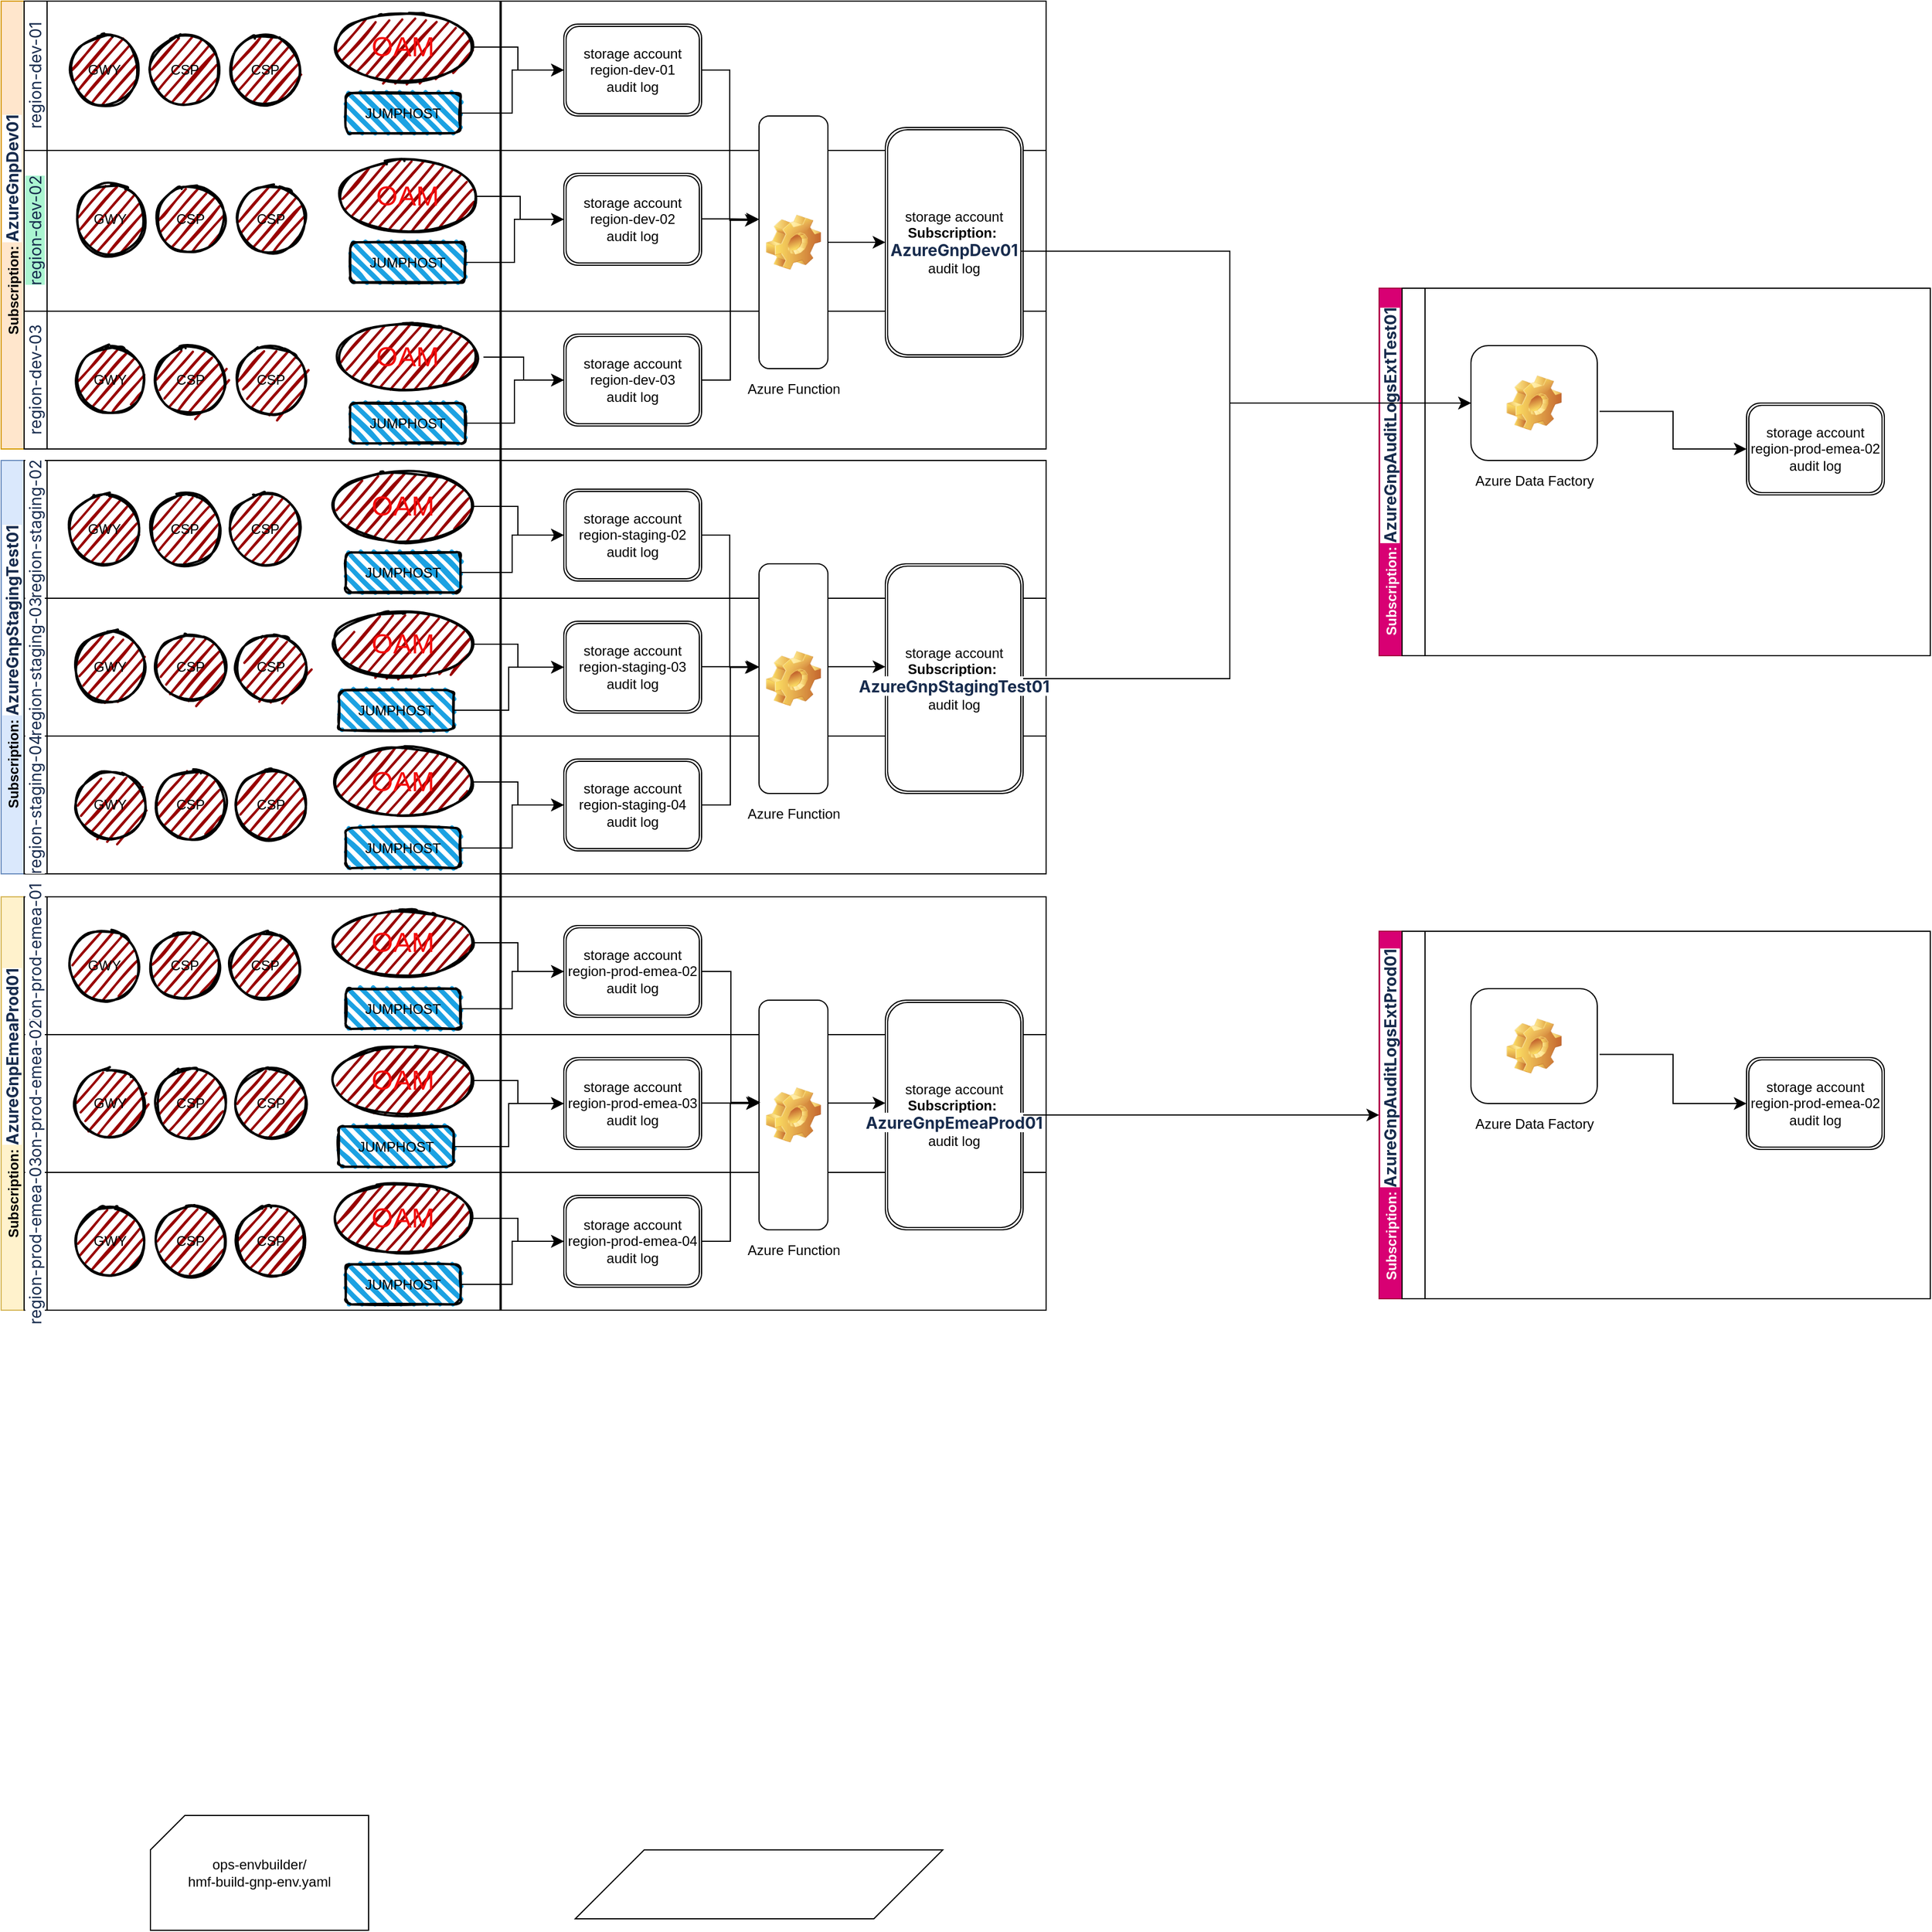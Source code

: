 <mxfile version="24.8.3">
  <diagram id="prtHgNgQTEPvFCAcTncT" name="Page-1">
    <mxGraphModel dx="1434" dy="705" grid="1" gridSize="10" guides="1" tooltips="1" connect="1" arrows="1" fold="1" page="1" pageScale="1" pageWidth="827" pageHeight="1169" math="0" shadow="0">
      <root>
        <mxCell id="0" />
        <mxCell id="1" parent="0" />
        <mxCell id="dNxyNK7c78bLwvsdeMH5-19" value="Subscription:&amp;nbsp;&lt;strong style=&quot;color: rgb(23, 43, 77); font-family: -apple-system, BlinkMacSystemFont, &amp;quot;Segoe UI&amp;quot;, Roboto, Oxygen, Ubuntu, &amp;quot;Fira Sans&amp;quot;, &amp;quot;Droid Sans&amp;quot;, &amp;quot;Helvetica Neue&amp;quot;, sans-serif; font-size: 14px; text-wrap-mode: wrap; background-color: rgb(255, 255, 255);&quot;&gt;AzureGnpDev01&lt;/strong&gt;" style="swimlane;html=1;childLayout=stackLayout;resizeParent=1;resizeParentMax=0;horizontal=0;startSize=20;horizontalStack=0;fillColor=#ffe6cc;strokeColor=#d79b00;" parent="1" vertex="1">
          <mxGeometry x="120" y="120" width="910" height="390" as="geometry" />
        </mxCell>
        <mxCell id="dNxyNK7c78bLwvsdeMH5-20" value="&lt;span style=&quot;color: rgb(23, 43, 77); font-family: -apple-system, BlinkMacSystemFont, &amp;quot;Segoe UI&amp;quot;, Roboto, Oxygen, Ubuntu, &amp;quot;Fira Sans&amp;quot;, &amp;quot;Droid Sans&amp;quot;, &amp;quot;Helvetica Neue&amp;quot;, sans-serif; font-size: 14px; font-weight: 400; text-align: left; text-wrap-mode: wrap; background-color: rgb(255, 255, 255);&quot;&gt;region-dev-01&lt;/span&gt;" style="swimlane;html=1;startSize=20;horizontal=0;" parent="dNxyNK7c78bLwvsdeMH5-19" vertex="1">
          <mxGeometry x="20" width="890" height="130" as="geometry" />
        </mxCell>
        <mxCell id="paLNZTY16HyD8g1cgg1j-2" value="GWY" style="ellipse;whiteSpace=wrap;html=1;strokeWidth=2;fillWeight=2;hachureGap=8;fillColor=#990000;fillStyle=dots;sketch=1;" parent="dNxyNK7c78bLwvsdeMH5-20" vertex="1">
          <mxGeometry x="40" y="30" width="60" height="60" as="geometry" />
        </mxCell>
        <mxCell id="paLNZTY16HyD8g1cgg1j-1" value="&lt;font color=&quot;#f40b0b&quot; style=&quot;font-size: 24px;&quot;&gt;OAM&lt;/font&gt;" style="ellipse;whiteSpace=wrap;html=1;strokeWidth=2;fillWeight=2;hachureGap=8;fillColor=#990000;fillStyle=dots;sketch=1;" parent="dNxyNK7c78bLwvsdeMH5-20" vertex="1">
          <mxGeometry x="270" y="10" width="120" height="60" as="geometry" />
        </mxCell>
        <mxCell id="paLNZTY16HyD8g1cgg1j-3" value="CSP" style="ellipse;whiteSpace=wrap;html=1;strokeWidth=2;fillWeight=2;hachureGap=8;fillColor=#990000;fillStyle=dots;sketch=1;" parent="dNxyNK7c78bLwvsdeMH5-20" vertex="1">
          <mxGeometry x="110" y="30" width="60" height="60" as="geometry" />
        </mxCell>
        <mxCell id="paLNZTY16HyD8g1cgg1j-4" value="CSP" style="ellipse;whiteSpace=wrap;html=1;strokeWidth=2;fillWeight=2;hachureGap=8;fillColor=#990000;fillStyle=dots;sketch=1;" parent="dNxyNK7c78bLwvsdeMH5-20" vertex="1">
          <mxGeometry x="180" y="30" width="60" height="60" as="geometry" />
        </mxCell>
        <mxCell id="paLNZTY16HyD8g1cgg1j-29" value="JUMPHOST" style="rounded=1;whiteSpace=wrap;html=1;strokeWidth=2;fillWeight=4;hachureGap=8;hachureAngle=45;fillColor=#1ba1e2;sketch=1;" parent="dNxyNK7c78bLwvsdeMH5-20" vertex="1">
          <mxGeometry x="280" y="80" width="100" height="35" as="geometry" />
        </mxCell>
        <mxCell id="paLNZTY16HyD8g1cgg1j-40" value="storage account&lt;div&gt;region-dev-01&lt;/div&gt;&lt;div&gt;audit log&lt;/div&gt;" style="shape=ext;double=1;rounded=1;whiteSpace=wrap;html=1;" parent="dNxyNK7c78bLwvsdeMH5-20" vertex="1">
          <mxGeometry x="470" y="20" width="120" height="80" as="geometry" />
        </mxCell>
        <mxCell id="paLNZTY16HyD8g1cgg1j-48" value="" style="edgeStyle=elbowEdgeStyle;elbow=horizontal;endArrow=classic;html=1;curved=0;rounded=0;endSize=8;startSize=8;entryX=0;entryY=0.5;entryDx=0;entryDy=0;exitX=1;exitY=0.5;exitDx=0;exitDy=0;" parent="dNxyNK7c78bLwvsdeMH5-20" source="paLNZTY16HyD8g1cgg1j-1" target="paLNZTY16HyD8g1cgg1j-40" edge="1">
          <mxGeometry width="50" height="50" relative="1" as="geometry">
            <mxPoint x="390" y="100" as="sourcePoint" />
            <mxPoint x="440" y="50" as="targetPoint" />
          </mxGeometry>
        </mxCell>
        <mxCell id="paLNZTY16HyD8g1cgg1j-49" value="" style="edgeStyle=elbowEdgeStyle;elbow=horizontal;endArrow=classic;html=1;curved=0;rounded=0;endSize=8;startSize=8;entryX=0;entryY=0.5;entryDx=0;entryDy=0;exitX=1;exitY=0.5;exitDx=0;exitDy=0;" parent="dNxyNK7c78bLwvsdeMH5-20" source="paLNZTY16HyD8g1cgg1j-29" target="paLNZTY16HyD8g1cgg1j-40" edge="1">
          <mxGeometry width="50" height="50" relative="1" as="geometry">
            <mxPoint x="400" y="50" as="sourcePoint" />
            <mxPoint x="480" y="70" as="targetPoint" />
          </mxGeometry>
        </mxCell>
        <mxCell id="dNxyNK7c78bLwvsdeMH5-21" value="&lt;span style=&quot;color: rgb(23, 43, 77); font-family: -apple-system, BlinkMacSystemFont, &amp;quot;Segoe UI&amp;quot;, Roboto, Oxygen, Ubuntu, &amp;quot;Fira Sans&amp;quot;, &amp;quot;Droid Sans&amp;quot;, &amp;quot;Helvetica Neue&amp;quot;, sans-serif; font-size: 14px; font-weight: 400; text-align: left; text-wrap-mode: wrap; background-color: rgb(171, 245, 209);&quot;&gt;region-dev-02&lt;/span&gt;" style="swimlane;html=1;startSize=20;horizontal=0;" parent="dNxyNK7c78bLwvsdeMH5-19" vertex="1">
          <mxGeometry x="20" y="130" width="890" height="140" as="geometry" />
        </mxCell>
        <mxCell id="paLNZTY16HyD8g1cgg1j-5" value="GWY" style="ellipse;whiteSpace=wrap;html=1;strokeWidth=2;fillWeight=2;hachureGap=8;fillColor=#990000;fillStyle=dots;sketch=1;" parent="dNxyNK7c78bLwvsdeMH5-21" vertex="1">
          <mxGeometry x="45" y="30" width="60" height="60" as="geometry" />
        </mxCell>
        <mxCell id="paLNZTY16HyD8g1cgg1j-6" value="&lt;font color=&quot;#f40b0b&quot; style=&quot;font-size: 24px;&quot;&gt;OAM&lt;/font&gt;" style="ellipse;whiteSpace=wrap;html=1;strokeWidth=2;fillWeight=2;hachureGap=8;fillColor=#990000;fillStyle=dots;sketch=1;" parent="dNxyNK7c78bLwvsdeMH5-21" vertex="1">
          <mxGeometry x="274" y="10" width="120" height="60" as="geometry" />
        </mxCell>
        <mxCell id="paLNZTY16HyD8g1cgg1j-7" value="CSP" style="ellipse;whiteSpace=wrap;html=1;strokeWidth=2;fillWeight=2;hachureGap=8;fillColor=#990000;fillStyle=dots;sketch=1;" parent="dNxyNK7c78bLwvsdeMH5-21" vertex="1">
          <mxGeometry x="115" y="30" width="60" height="60" as="geometry" />
        </mxCell>
        <mxCell id="paLNZTY16HyD8g1cgg1j-8" value="CSP" style="ellipse;whiteSpace=wrap;html=1;strokeWidth=2;fillWeight=2;hachureGap=8;fillColor=#990000;fillStyle=dots;sketch=1;" parent="dNxyNK7c78bLwvsdeMH5-21" vertex="1">
          <mxGeometry x="185" y="30" width="60" height="60" as="geometry" />
        </mxCell>
        <mxCell id="paLNZTY16HyD8g1cgg1j-30" value="JUMPHOST" style="rounded=1;whiteSpace=wrap;html=1;strokeWidth=2;fillWeight=4;hachureGap=8;hachureAngle=45;fillColor=#1ba1e2;sketch=1;" parent="dNxyNK7c78bLwvsdeMH5-21" vertex="1">
          <mxGeometry x="284" y="80" width="100" height="35" as="geometry" />
        </mxCell>
        <mxCell id="paLNZTY16HyD8g1cgg1j-41" value="storage account&lt;div&gt;region-dev-02&lt;/div&gt;&lt;div&gt;audit log&lt;/div&gt;" style="shape=ext;double=1;rounded=1;whiteSpace=wrap;html=1;" parent="dNxyNK7c78bLwvsdeMH5-21" vertex="1">
          <mxGeometry x="470" y="20" width="120" height="80" as="geometry" />
        </mxCell>
        <mxCell id="paLNZTY16HyD8g1cgg1j-50" value="" style="edgeStyle=elbowEdgeStyle;elbow=horizontal;endArrow=classic;html=1;curved=0;rounded=0;endSize=8;startSize=8;" parent="dNxyNK7c78bLwvsdeMH5-21" source="paLNZTY16HyD8g1cgg1j-6" target="paLNZTY16HyD8g1cgg1j-41" edge="1">
          <mxGeometry width="50" height="50" relative="1" as="geometry">
            <mxPoint x="410" y="-70" as="sourcePoint" />
            <mxPoint x="490" y="-50" as="targetPoint" />
          </mxGeometry>
        </mxCell>
        <mxCell id="paLNZTY16HyD8g1cgg1j-51" value="" style="edgeStyle=elbowEdgeStyle;elbow=horizontal;endArrow=classic;html=1;curved=0;rounded=0;endSize=8;startSize=8;entryX=0;entryY=0.5;entryDx=0;entryDy=0;exitX=1;exitY=0.5;exitDx=0;exitDy=0;" parent="dNxyNK7c78bLwvsdeMH5-21" source="paLNZTY16HyD8g1cgg1j-30" target="paLNZTY16HyD8g1cgg1j-41" edge="1">
          <mxGeometry width="50" height="50" relative="1" as="geometry">
            <mxPoint x="420" y="-60" as="sourcePoint" />
            <mxPoint x="500" y="-40" as="targetPoint" />
          </mxGeometry>
        </mxCell>
        <mxCell id="paLNZTY16HyD8g1cgg1j-72" value="" style="edgeStyle=elbowEdgeStyle;elbow=horizontal;endArrow=classic;html=1;curved=0;rounded=0;endSize=8;startSize=8;exitX=1;exitY=0.5;exitDx=0;exitDy=0;entryX=0;entryY=0.5;entryDx=0;entryDy=0;" parent="dNxyNK7c78bLwvsdeMH5-21" edge="1">
          <mxGeometry width="50" height="50" relative="1" as="geometry">
            <mxPoint x="590" y="59.66" as="sourcePoint" />
            <mxPoint x="640" y="60" as="targetPoint" />
          </mxGeometry>
        </mxCell>
        <mxCell id="dNxyNK7c78bLwvsdeMH5-22" value="&lt;span style=&quot;color: rgb(23, 43, 77); font-family: -apple-system, BlinkMacSystemFont, &amp;quot;Segoe UI&amp;quot;, Roboto, Oxygen, Ubuntu, &amp;quot;Fira Sans&amp;quot;, &amp;quot;Droid Sans&amp;quot;, &amp;quot;Helvetica Neue&amp;quot;, sans-serif; font-size: 14px; font-weight: 400; text-align: left; text-wrap-mode: wrap; background-color: rgb(255, 255, 255);&quot;&gt;region-dev-03&lt;/span&gt;" style="swimlane;html=1;startSize=20;horizontal=0;" parent="dNxyNK7c78bLwvsdeMH5-19" vertex="1">
          <mxGeometry x="20" y="270" width="890" height="120" as="geometry" />
        </mxCell>
        <mxCell id="paLNZTY16HyD8g1cgg1j-9" value="GWY" style="ellipse;whiteSpace=wrap;html=1;strokeWidth=2;fillWeight=2;hachureGap=8;fillColor=#990000;fillStyle=dots;sketch=1;" parent="dNxyNK7c78bLwvsdeMH5-22" vertex="1">
          <mxGeometry x="45" y="30" width="60" height="60" as="geometry" />
        </mxCell>
        <mxCell id="paLNZTY16HyD8g1cgg1j-10" value="&lt;font color=&quot;#f40b0b&quot; style=&quot;font-size: 24px;&quot;&gt;OAM&lt;/font&gt;" style="ellipse;whiteSpace=wrap;html=1;strokeWidth=2;fillWeight=2;hachureGap=8;fillColor=#990000;fillStyle=dots;sketch=1;" parent="dNxyNK7c78bLwvsdeMH5-22" vertex="1">
          <mxGeometry x="274" y="10" width="120" height="60" as="geometry" />
        </mxCell>
        <mxCell id="paLNZTY16HyD8g1cgg1j-11" value="CSP" style="ellipse;whiteSpace=wrap;html=1;strokeWidth=2;fillWeight=2;hachureGap=8;fillColor=#990000;fillStyle=dots;sketch=1;" parent="dNxyNK7c78bLwvsdeMH5-22" vertex="1">
          <mxGeometry x="115" y="30" width="60" height="60" as="geometry" />
        </mxCell>
        <mxCell id="paLNZTY16HyD8g1cgg1j-12" value="CSP" style="ellipse;whiteSpace=wrap;html=1;strokeWidth=2;fillWeight=2;hachureGap=8;fillColor=#990000;fillStyle=dots;sketch=1;" parent="dNxyNK7c78bLwvsdeMH5-22" vertex="1">
          <mxGeometry x="185" y="30" width="60" height="60" as="geometry" />
        </mxCell>
        <mxCell id="paLNZTY16HyD8g1cgg1j-31" value="JUMPHOST" style="rounded=1;whiteSpace=wrap;html=1;strokeWidth=2;fillWeight=4;hachureGap=8;hachureAngle=45;fillColor=#1ba1e2;sketch=1;" parent="dNxyNK7c78bLwvsdeMH5-22" vertex="1">
          <mxGeometry x="284" y="80" width="100" height="35" as="geometry" />
        </mxCell>
        <mxCell id="paLNZTY16HyD8g1cgg1j-42" value="storage account&lt;div&gt;region-dev-03&lt;/div&gt;&lt;div&gt;audit log&lt;/div&gt;" style="shape=ext;double=1;rounded=1;whiteSpace=wrap;html=1;" parent="dNxyNK7c78bLwvsdeMH5-22" vertex="1">
          <mxGeometry x="470" y="20" width="120" height="80" as="geometry" />
        </mxCell>
        <mxCell id="paLNZTY16HyD8g1cgg1j-53" value="" style="edgeStyle=elbowEdgeStyle;elbow=horizontal;endArrow=classic;html=1;curved=0;rounded=0;endSize=8;startSize=8;exitX=1;exitY=0.5;exitDx=0;exitDy=0;entryX=0;entryY=0.5;entryDx=0;entryDy=0;" parent="dNxyNK7c78bLwvsdeMH5-22" source="paLNZTY16HyD8g1cgg1j-31" target="paLNZTY16HyD8g1cgg1j-42" edge="1">
          <mxGeometry width="50" height="50" relative="1" as="geometry">
            <mxPoint x="410" y="50" as="sourcePoint" />
            <mxPoint x="480" y="70" as="targetPoint" />
          </mxGeometry>
        </mxCell>
        <mxCell id="paLNZTY16HyD8g1cgg1j-69" value="storage account&lt;div&gt;&lt;span style=&quot;font-weight: 700; text-wrap-mode: nowrap;&quot;&gt;Subscription:&amp;nbsp;&lt;br&gt;&lt;/span&gt;&lt;strong style=&quot;color: rgb(23, 43, 77); font-family: -apple-system, BlinkMacSystemFont, &amp;quot;Segoe UI&amp;quot;, Roboto, Oxygen, Ubuntu, &amp;quot;Fira Sans&amp;quot;, &amp;quot;Droid Sans&amp;quot;, &amp;quot;Helvetica Neue&amp;quot;, sans-serif; font-size: 14px; background-color: rgb(255, 255, 255);&quot;&gt;AzureGnpDev01&lt;/strong&gt;&lt;/div&gt;&lt;div&gt;audit log&lt;/div&gt;" style="shape=ext;double=1;rounded=1;whiteSpace=wrap;html=1;" parent="dNxyNK7c78bLwvsdeMH5-22" vertex="1">
          <mxGeometry x="750" y="-160" width="120" height="200" as="geometry" />
        </mxCell>
        <mxCell id="paLNZTY16HyD8g1cgg1j-77" value="Azure Function" style="icon;html=1;image=img/clipart/Gear_128x128.png" parent="dNxyNK7c78bLwvsdeMH5-22" vertex="1">
          <mxGeometry x="640" y="-170" width="60" height="220" as="geometry" />
        </mxCell>
        <mxCell id="paLNZTY16HyD8g1cgg1j-78" value="" style="edgeStyle=elbowEdgeStyle;elbow=horizontal;endArrow=classic;html=1;curved=0;rounded=0;endSize=8;startSize=8;exitX=1;exitY=0.5;exitDx=0;exitDy=0;entryX=0;entryY=0.5;entryDx=0;entryDy=0;" parent="dNxyNK7c78bLwvsdeMH5-22" source="paLNZTY16HyD8g1cgg1j-77" target="paLNZTY16HyD8g1cgg1j-69" edge="1">
          <mxGeometry width="50" height="50" relative="1" as="geometry">
            <mxPoint x="600" y="-70.34" as="sourcePoint" />
            <mxPoint x="650" y="-70" as="targetPoint" />
          </mxGeometry>
        </mxCell>
        <mxCell id="paLNZTY16HyD8g1cgg1j-113" value="" style="edgeStyle=elbowEdgeStyle;elbow=horizontal;endArrow=classic;html=1;curved=0;rounded=0;endSize=8;startSize=8;exitX=1;exitY=0.5;exitDx=0;exitDy=0;entryX=-0.02;entryY=0.413;entryDx=0;entryDy=0;entryPerimeter=0;" parent="dNxyNK7c78bLwvsdeMH5-19" source="paLNZTY16HyD8g1cgg1j-40" target="paLNZTY16HyD8g1cgg1j-77" edge="1">
          <mxGeometry width="50" height="50" relative="1" as="geometry">
            <mxPoint x="620" y="199.66" as="sourcePoint" />
            <mxPoint x="670" y="200" as="targetPoint" />
          </mxGeometry>
        </mxCell>
        <mxCell id="paLNZTY16HyD8g1cgg1j-13" value="Subscription:&amp;nbsp;&lt;strong style=&quot;color: rgb(23, 43, 77); font-family: -apple-system, BlinkMacSystemFont, &amp;quot;Segoe UI&amp;quot;, Roboto, Oxygen, Ubuntu, &amp;quot;Fira Sans&amp;quot;, &amp;quot;Droid Sans&amp;quot;, &amp;quot;Helvetica Neue&amp;quot;, sans-serif; font-size: 14px; text-wrap-mode: wrap; background-color: rgb(255, 255, 255);&quot;&gt;AzureGnpStagingTest01&lt;/strong&gt;" style="swimlane;html=1;childLayout=stackLayout;resizeParent=1;resizeParentMax=0;horizontal=0;startSize=20;horizontalStack=0;fillColor=#dae8fc;strokeColor=#6c8ebf;" parent="1" vertex="1">
          <mxGeometry x="120" y="520" width="910" height="360" as="geometry" />
        </mxCell>
        <mxCell id="paLNZTY16HyD8g1cgg1j-14" value="&lt;span style=&quot;color: rgb(23, 43, 77); font-family: -apple-system, BlinkMacSystemFont, &amp;quot;Segoe UI&amp;quot;, Roboto, Oxygen, Ubuntu, &amp;quot;Fira Sans&amp;quot;, &amp;quot;Droid Sans&amp;quot;, &amp;quot;Helvetica Neue&amp;quot;, sans-serif; font-size: 14px; font-weight: 400; text-align: left; text-wrap-mode: wrap; background-color: rgb(255, 255, 255);&quot;&gt;region-staging-02&lt;/span&gt;" style="swimlane;html=1;startSize=20;horizontal=0;" parent="paLNZTY16HyD8g1cgg1j-13" vertex="1">
          <mxGeometry x="20" width="890" height="120" as="geometry" />
        </mxCell>
        <mxCell id="paLNZTY16HyD8g1cgg1j-15" value="GWY" style="ellipse;whiteSpace=wrap;html=1;strokeWidth=2;fillWeight=2;hachureGap=8;fillColor=#990000;fillStyle=dots;sketch=1;" parent="paLNZTY16HyD8g1cgg1j-14" vertex="1">
          <mxGeometry x="40" y="30" width="60" height="60" as="geometry" />
        </mxCell>
        <mxCell id="paLNZTY16HyD8g1cgg1j-16" value="&lt;font color=&quot;#f40b0b&quot; style=&quot;font-size: 24px;&quot;&gt;OAM&lt;/font&gt;" style="ellipse;whiteSpace=wrap;html=1;strokeWidth=2;fillWeight=2;hachureGap=8;fillColor=#990000;fillStyle=dots;sketch=1;" parent="paLNZTY16HyD8g1cgg1j-14" vertex="1">
          <mxGeometry x="270" y="10" width="120" height="60" as="geometry" />
        </mxCell>
        <mxCell id="paLNZTY16HyD8g1cgg1j-17" value="CSP" style="ellipse;whiteSpace=wrap;html=1;strokeWidth=2;fillWeight=2;hachureGap=8;fillColor=#990000;fillStyle=dots;sketch=1;" parent="paLNZTY16HyD8g1cgg1j-14" vertex="1">
          <mxGeometry x="110" y="30" width="60" height="60" as="geometry" />
        </mxCell>
        <mxCell id="paLNZTY16HyD8g1cgg1j-18" value="CSP" style="ellipse;whiteSpace=wrap;html=1;strokeWidth=2;fillWeight=2;hachureGap=8;fillColor=#990000;fillStyle=dots;sketch=1;" parent="paLNZTY16HyD8g1cgg1j-14" vertex="1">
          <mxGeometry x="180" y="30" width="60" height="60" as="geometry" />
        </mxCell>
        <mxCell id="paLNZTY16HyD8g1cgg1j-32" value="JUMPHOST" style="rounded=1;whiteSpace=wrap;html=1;strokeWidth=2;fillWeight=4;hachureGap=8;hachureAngle=45;fillColor=#1ba1e2;sketch=1;" parent="paLNZTY16HyD8g1cgg1j-14" vertex="1">
          <mxGeometry x="280" y="80" width="100" height="35" as="geometry" />
        </mxCell>
        <mxCell id="paLNZTY16HyD8g1cgg1j-43" value="storage account&lt;div&gt;region-staging-02&lt;/div&gt;&lt;div&gt;audit log&lt;/div&gt;" style="shape=ext;double=1;rounded=1;whiteSpace=wrap;html=1;" parent="paLNZTY16HyD8g1cgg1j-14" vertex="1">
          <mxGeometry x="470" y="25" width="120" height="80" as="geometry" />
        </mxCell>
        <mxCell id="paLNZTY16HyD8g1cgg1j-54" value="" style="edgeStyle=elbowEdgeStyle;elbow=horizontal;endArrow=classic;html=1;curved=0;rounded=0;endSize=8;startSize=8;exitX=1;exitY=0.5;exitDx=0;exitDy=0;entryX=0;entryY=0.5;entryDx=0;entryDy=0;" parent="paLNZTY16HyD8g1cgg1j-14" source="paLNZTY16HyD8g1cgg1j-16" target="paLNZTY16HyD8g1cgg1j-43" edge="1">
          <mxGeometry width="50" height="50" relative="1" as="geometry">
            <mxPoint x="394" y="-42" as="sourcePoint" />
            <mxPoint x="480" y="-80" as="targetPoint" />
          </mxGeometry>
        </mxCell>
        <mxCell id="paLNZTY16HyD8g1cgg1j-55" value="" style="edgeStyle=elbowEdgeStyle;elbow=horizontal;endArrow=classic;html=1;curved=0;rounded=0;endSize=8;startSize=8;exitX=1;exitY=0.5;exitDx=0;exitDy=0;entryX=0;entryY=0.5;entryDx=0;entryDy=0;" parent="paLNZTY16HyD8g1cgg1j-14" source="paLNZTY16HyD8g1cgg1j-32" target="paLNZTY16HyD8g1cgg1j-43" edge="1">
          <mxGeometry width="50" height="50" relative="1" as="geometry">
            <mxPoint x="400" y="50" as="sourcePoint" />
            <mxPoint x="480" y="75" as="targetPoint" />
          </mxGeometry>
        </mxCell>
        <mxCell id="paLNZTY16HyD8g1cgg1j-19" value="&lt;span style=&quot;color: rgb(23, 43, 77); font-family: -apple-system, BlinkMacSystemFont, &amp;quot;Segoe UI&amp;quot;, Roboto, Oxygen, Ubuntu, &amp;quot;Fira Sans&amp;quot;, &amp;quot;Droid Sans&amp;quot;, &amp;quot;Helvetica Neue&amp;quot;, sans-serif; font-size: 14px; font-weight: 400; text-align: left; text-wrap-mode: wrap; background-color: rgb(255, 255, 255);&quot;&gt;region-staging-03&lt;/span&gt;" style="swimlane;html=1;startSize=20;horizontal=0;" parent="paLNZTY16HyD8g1cgg1j-13" vertex="1">
          <mxGeometry x="20" y="120" width="890" height="120" as="geometry" />
        </mxCell>
        <mxCell id="paLNZTY16HyD8g1cgg1j-20" value="GWY" style="ellipse;whiteSpace=wrap;html=1;strokeWidth=2;fillWeight=2;hachureGap=8;fillColor=#990000;fillStyle=dots;sketch=1;" parent="paLNZTY16HyD8g1cgg1j-19" vertex="1">
          <mxGeometry x="45" y="30" width="60" height="60" as="geometry" />
        </mxCell>
        <mxCell id="paLNZTY16HyD8g1cgg1j-21" value="&lt;font color=&quot;#f40b0b&quot; style=&quot;font-size: 24px;&quot;&gt;OAM&lt;/font&gt;" style="ellipse;whiteSpace=wrap;html=1;strokeWidth=2;fillWeight=2;hachureGap=8;fillColor=#990000;fillStyle=dots;sketch=1;" parent="paLNZTY16HyD8g1cgg1j-19" vertex="1">
          <mxGeometry x="270" y="10" width="120" height="60" as="geometry" />
        </mxCell>
        <mxCell id="paLNZTY16HyD8g1cgg1j-22" value="CSP" style="ellipse;whiteSpace=wrap;html=1;strokeWidth=2;fillWeight=2;hachureGap=8;fillColor=#990000;fillStyle=dots;sketch=1;" parent="paLNZTY16HyD8g1cgg1j-19" vertex="1">
          <mxGeometry x="115" y="30" width="60" height="60" as="geometry" />
        </mxCell>
        <mxCell id="paLNZTY16HyD8g1cgg1j-23" value="CSP" style="ellipse;whiteSpace=wrap;html=1;strokeWidth=2;fillWeight=2;hachureGap=8;fillColor=#990000;fillStyle=dots;sketch=1;" parent="paLNZTY16HyD8g1cgg1j-19" vertex="1">
          <mxGeometry x="185" y="30" width="60" height="60" as="geometry" />
        </mxCell>
        <mxCell id="paLNZTY16HyD8g1cgg1j-33" value="JUMPHOST" style="rounded=1;whiteSpace=wrap;html=1;strokeWidth=2;fillWeight=4;hachureGap=8;hachureAngle=45;fillColor=#1ba1e2;sketch=1;" parent="paLNZTY16HyD8g1cgg1j-19" vertex="1">
          <mxGeometry x="274" y="80" width="100" height="35" as="geometry" />
        </mxCell>
        <mxCell id="paLNZTY16HyD8g1cgg1j-44" value="storage account&lt;div&gt;region-staging-03&lt;/div&gt;&lt;div&gt;audit log&lt;/div&gt;" style="shape=ext;double=1;rounded=1;whiteSpace=wrap;html=1;" parent="paLNZTY16HyD8g1cgg1j-19" vertex="1">
          <mxGeometry x="470" y="20" width="120" height="80" as="geometry" />
        </mxCell>
        <mxCell id="paLNZTY16HyD8g1cgg1j-56" value="" style="edgeStyle=elbowEdgeStyle;elbow=horizontal;endArrow=classic;html=1;curved=0;rounded=0;endSize=8;startSize=8;exitX=1;exitY=0.5;exitDx=0;exitDy=0;" parent="paLNZTY16HyD8g1cgg1j-19" source="paLNZTY16HyD8g1cgg1j-21" target="paLNZTY16HyD8g1cgg1j-44" edge="1">
          <mxGeometry width="50" height="50" relative="1" as="geometry">
            <mxPoint x="410" y="-60" as="sourcePoint" />
            <mxPoint x="490" y="-35" as="targetPoint" />
          </mxGeometry>
        </mxCell>
        <mxCell id="paLNZTY16HyD8g1cgg1j-57" value="" style="edgeStyle=elbowEdgeStyle;elbow=horizontal;endArrow=classic;html=1;curved=0;rounded=0;endSize=8;startSize=8;exitX=1;exitY=0.5;exitDx=0;exitDy=0;entryX=0;entryY=0.5;entryDx=0;entryDy=0;" parent="paLNZTY16HyD8g1cgg1j-19" source="paLNZTY16HyD8g1cgg1j-33" target="paLNZTY16HyD8g1cgg1j-44" edge="1">
          <mxGeometry width="50" height="50" relative="1" as="geometry">
            <mxPoint x="400" y="50" as="sourcePoint" />
            <mxPoint x="480" y="70" as="targetPoint" />
          </mxGeometry>
        </mxCell>
        <mxCell id="paLNZTY16HyD8g1cgg1j-75" value="" style="edgeStyle=elbowEdgeStyle;elbow=horizontal;endArrow=classic;html=1;curved=0;rounded=0;endSize=8;startSize=8;exitX=1;exitY=0.5;exitDx=0;exitDy=0;" parent="paLNZTY16HyD8g1cgg1j-19" edge="1">
          <mxGeometry width="50" height="50" relative="1" as="geometry">
            <mxPoint x="590" y="59.66" as="sourcePoint" />
            <mxPoint x="640" y="59.66" as="targetPoint" />
          </mxGeometry>
        </mxCell>
        <mxCell id="paLNZTY16HyD8g1cgg1j-79" value="" style="edgeStyle=elbowEdgeStyle;elbow=horizontal;endArrow=classic;html=1;curved=0;rounded=0;endSize=8;startSize=8;exitX=1;exitY=0.5;exitDx=0;exitDy=0;entryX=0;entryY=0.5;entryDx=0;entryDy=0;" parent="paLNZTY16HyD8g1cgg1j-19" edge="1">
          <mxGeometry width="50" height="50" relative="1" as="geometry">
            <mxPoint x="700" y="59.66" as="sourcePoint" />
            <mxPoint x="750" y="59.66" as="targetPoint" />
          </mxGeometry>
        </mxCell>
        <mxCell id="paLNZTY16HyD8g1cgg1j-24" value="&lt;span style=&quot;color: rgb(23, 43, 77); font-family: -apple-system, BlinkMacSystemFont, &amp;quot;Segoe UI&amp;quot;, Roboto, Oxygen, Ubuntu, &amp;quot;Fira Sans&amp;quot;, &amp;quot;Droid Sans&amp;quot;, &amp;quot;Helvetica Neue&amp;quot;, sans-serif; font-size: 14px; font-weight: 400; text-align: left; text-wrap-mode: wrap; background-color: rgb(255, 255, 255);&quot;&gt;region-staging-04&lt;/span&gt;" style="swimlane;html=1;startSize=20;horizontal=0;" parent="paLNZTY16HyD8g1cgg1j-13" vertex="1">
          <mxGeometry x="20" y="240" width="890" height="120" as="geometry" />
        </mxCell>
        <mxCell id="paLNZTY16HyD8g1cgg1j-25" value="GWY" style="ellipse;whiteSpace=wrap;html=1;strokeWidth=2;fillWeight=2;hachureGap=8;fillColor=#990000;fillStyle=dots;sketch=1;" parent="paLNZTY16HyD8g1cgg1j-24" vertex="1">
          <mxGeometry x="45" y="30" width="60" height="60" as="geometry" />
        </mxCell>
        <mxCell id="paLNZTY16HyD8g1cgg1j-26" value="&lt;font color=&quot;#f40b0b&quot; style=&quot;font-size: 24px;&quot;&gt;OAM&lt;/font&gt;" style="ellipse;whiteSpace=wrap;html=1;strokeWidth=2;fillWeight=2;hachureGap=8;fillColor=#990000;fillStyle=dots;sketch=1;" parent="paLNZTY16HyD8g1cgg1j-24" vertex="1">
          <mxGeometry x="270" y="10" width="120" height="60" as="geometry" />
        </mxCell>
        <mxCell id="paLNZTY16HyD8g1cgg1j-27" value="CSP" style="ellipse;whiteSpace=wrap;html=1;strokeWidth=2;fillWeight=2;hachureGap=8;fillColor=#990000;fillStyle=dots;sketch=1;" parent="paLNZTY16HyD8g1cgg1j-24" vertex="1">
          <mxGeometry x="115" y="30" width="60" height="60" as="geometry" />
        </mxCell>
        <mxCell id="paLNZTY16HyD8g1cgg1j-28" value="CSP" style="ellipse;whiteSpace=wrap;html=1;strokeWidth=2;fillWeight=2;hachureGap=8;fillColor=#990000;fillStyle=dots;sketch=1;" parent="paLNZTY16HyD8g1cgg1j-24" vertex="1">
          <mxGeometry x="185" y="30" width="60" height="60" as="geometry" />
        </mxCell>
        <mxCell id="paLNZTY16HyD8g1cgg1j-34" value="JUMPHOST" style="rounded=1;whiteSpace=wrap;html=1;strokeWidth=2;fillWeight=4;hachureGap=8;hachureAngle=45;fillColor=#1ba1e2;sketch=1;" parent="paLNZTY16HyD8g1cgg1j-24" vertex="1">
          <mxGeometry x="280" y="80" width="100" height="35" as="geometry" />
        </mxCell>
        <mxCell id="paLNZTY16HyD8g1cgg1j-37" value="" style="line;strokeWidth=2;direction=south;html=1;" parent="paLNZTY16HyD8g1cgg1j-24" vertex="1">
          <mxGeometry x="410" y="-640" width="10" height="760" as="geometry" />
        </mxCell>
        <mxCell id="paLNZTY16HyD8g1cgg1j-45" value="storage account&lt;div&gt;region-staging-04&lt;/div&gt;&lt;div&gt;audit log&lt;/div&gt;" style="shape=ext;double=1;rounded=1;whiteSpace=wrap;html=1;" parent="paLNZTY16HyD8g1cgg1j-24" vertex="1">
          <mxGeometry x="470" y="20" width="120" height="80" as="geometry" />
        </mxCell>
        <mxCell id="paLNZTY16HyD8g1cgg1j-58" value="" style="edgeStyle=elbowEdgeStyle;elbow=horizontal;endArrow=classic;html=1;curved=0;rounded=0;endSize=8;startSize=8;exitX=1;exitY=0.5;exitDx=0;exitDy=0;entryX=0;entryY=0.5;entryDx=0;entryDy=0;" parent="paLNZTY16HyD8g1cgg1j-24" source="paLNZTY16HyD8g1cgg1j-26" target="paLNZTY16HyD8g1cgg1j-45" edge="1">
          <mxGeometry width="50" height="50" relative="1" as="geometry">
            <mxPoint x="410" y="-60" as="sourcePoint" />
            <mxPoint x="490" y="-40" as="targetPoint" />
          </mxGeometry>
        </mxCell>
        <mxCell id="paLNZTY16HyD8g1cgg1j-59" value="" style="edgeStyle=elbowEdgeStyle;elbow=horizontal;endArrow=classic;html=1;curved=0;rounded=0;endSize=8;startSize=8;exitX=1;exitY=0.5;exitDx=0;exitDy=0;entryX=0;entryY=0.5;entryDx=0;entryDy=0;" parent="paLNZTY16HyD8g1cgg1j-24" source="paLNZTY16HyD8g1cgg1j-34" target="paLNZTY16HyD8g1cgg1j-45" edge="1">
          <mxGeometry width="50" height="50" relative="1" as="geometry">
            <mxPoint x="400" y="50" as="sourcePoint" />
            <mxPoint x="480" y="70" as="targetPoint" />
          </mxGeometry>
        </mxCell>
        <mxCell id="paLNZTY16HyD8g1cgg1j-70" value="storage account&lt;div&gt;&lt;span style=&quot;font-weight: 700; text-wrap-mode: nowrap;&quot;&gt;Subscription:&amp;nbsp;&lt;br&gt;&lt;/span&gt;&lt;strong style=&quot;color: rgb(23, 43, 77); font-family: -apple-system, BlinkMacSystemFont, &amp;quot;Segoe UI&amp;quot;, Roboto, Oxygen, Ubuntu, &amp;quot;Fira Sans&amp;quot;, &amp;quot;Droid Sans&amp;quot;, &amp;quot;Helvetica Neue&amp;quot;, sans-serif; font-size: 14px; background-color: rgb(255, 255, 255);&quot;&gt;AzureGnpStagingTest01&lt;/strong&gt;&lt;/div&gt;&lt;div&gt;audit log&lt;/div&gt;" style="shape=ext;double=1;rounded=1;whiteSpace=wrap;html=1;" parent="paLNZTY16HyD8g1cgg1j-24" vertex="1">
          <mxGeometry x="750" y="-150" width="120" height="200" as="geometry" />
        </mxCell>
        <mxCell id="paLNZTY16HyD8g1cgg1j-67" value="Azure Function" style="icon;html=1;image=img/clipart/Gear_128x128.png" parent="paLNZTY16HyD8g1cgg1j-24" vertex="1">
          <mxGeometry x="640" y="-150" width="60" height="200" as="geometry" />
        </mxCell>
        <mxCell id="paLNZTY16HyD8g1cgg1j-115" value="" style="edgeStyle=elbowEdgeStyle;elbow=horizontal;endArrow=classic;html=1;curved=0;rounded=0;endSize=8;startSize=8;exitX=1;exitY=0.5;exitDx=0;exitDy=0;entryX=-0.02;entryY=0.451;entryDx=0;entryDy=0;entryPerimeter=0;" parent="paLNZTY16HyD8g1cgg1j-13" source="paLNZTY16HyD8g1cgg1j-43" target="paLNZTY16HyD8g1cgg1j-67" edge="1">
          <mxGeometry width="50" height="50" relative="1" as="geometry">
            <mxPoint x="620" y="189.66" as="sourcePoint" />
            <mxPoint x="670" y="189.66" as="targetPoint" />
          </mxGeometry>
        </mxCell>
        <mxCell id="paLNZTY16HyD8g1cgg1j-52" value="" style="edgeStyle=elbowEdgeStyle;elbow=horizontal;endArrow=classic;html=1;curved=0;rounded=0;endSize=8;startSize=8;" parent="1" target="paLNZTY16HyD8g1cgg1j-42" edge="1">
          <mxGeometry width="50" height="50" relative="1" as="geometry">
            <mxPoint x="540" y="430" as="sourcePoint" />
            <mxPoint x="650" y="220" as="targetPoint" />
          </mxGeometry>
        </mxCell>
        <mxCell id="paLNZTY16HyD8g1cgg1j-80" value="Subscription:&amp;nbsp;&lt;strong style=&quot;color: rgb(23, 43, 77); font-family: -apple-system, BlinkMacSystemFont, &amp;quot;Segoe UI&amp;quot;, Roboto, Oxygen, Ubuntu, &amp;quot;Fira Sans&amp;quot;, &amp;quot;Droid Sans&amp;quot;, &amp;quot;Helvetica Neue&amp;quot;, sans-serif; font-size: 14px; text-wrap-mode: wrap; background-color: rgb(255, 255, 255);&quot;&gt;&lt;span class=&quot;ui-provider bkn bko bkp bkq bkr bks bkt bku bkv bkw bkx bky bkz bla blb blc bld ble blf blg blh bli blj blk bll blm bln blo blp blq blr bls blt blu blv&quot;&gt;AzureGnpEmeaProd01&lt;/span&gt;&lt;/strong&gt;" style="swimlane;html=1;childLayout=stackLayout;resizeParent=1;resizeParentMax=0;horizontal=0;startSize=20;horizontalStack=0;fillColor=#fff2cc;strokeColor=#d6b656;" parent="1" vertex="1">
          <mxGeometry x="120" y="900" width="910" height="360" as="geometry" />
        </mxCell>
        <mxCell id="paLNZTY16HyD8g1cgg1j-81" value="&lt;span style=&quot;color: rgb(23, 43, 77); font-family: -apple-system, BlinkMacSystemFont, &amp;quot;Segoe UI&amp;quot;, Roboto, Oxygen, Ubuntu, &amp;quot;Fira Sans&amp;quot;, &amp;quot;Droid Sans&amp;quot;, &amp;quot;Helvetica Neue&amp;quot;, sans-serif; font-size: 14px; font-weight: 400; text-align: left; text-wrap-mode: wrap; background-color: rgb(255, 255, 255);&quot;&gt;region-prod-emea-01&lt;/span&gt;" style="swimlane;html=1;startSize=20;horizontal=0;" parent="paLNZTY16HyD8g1cgg1j-80" vertex="1">
          <mxGeometry x="20" width="890" height="120" as="geometry" />
        </mxCell>
        <mxCell id="paLNZTY16HyD8g1cgg1j-82" value="GWY" style="ellipse;whiteSpace=wrap;html=1;strokeWidth=2;fillWeight=2;hachureGap=8;fillColor=#990000;fillStyle=dots;sketch=1;" parent="paLNZTY16HyD8g1cgg1j-81" vertex="1">
          <mxGeometry x="40" y="30" width="60" height="60" as="geometry" />
        </mxCell>
        <mxCell id="paLNZTY16HyD8g1cgg1j-83" value="&lt;font color=&quot;#f40b0b&quot; style=&quot;font-size: 24px;&quot;&gt;OAM&lt;/font&gt;" style="ellipse;whiteSpace=wrap;html=1;strokeWidth=2;fillWeight=2;hachureGap=8;fillColor=#990000;fillStyle=dots;sketch=1;" parent="paLNZTY16HyD8g1cgg1j-81" vertex="1">
          <mxGeometry x="270" y="10" width="120" height="60" as="geometry" />
        </mxCell>
        <mxCell id="paLNZTY16HyD8g1cgg1j-84" value="CSP" style="ellipse;whiteSpace=wrap;html=1;strokeWidth=2;fillWeight=2;hachureGap=8;fillColor=#990000;fillStyle=dots;sketch=1;" parent="paLNZTY16HyD8g1cgg1j-81" vertex="1">
          <mxGeometry x="110" y="30" width="60" height="60" as="geometry" />
        </mxCell>
        <mxCell id="paLNZTY16HyD8g1cgg1j-85" value="CSP" style="ellipse;whiteSpace=wrap;html=1;strokeWidth=2;fillWeight=2;hachureGap=8;fillColor=#990000;fillStyle=dots;sketch=1;" parent="paLNZTY16HyD8g1cgg1j-81" vertex="1">
          <mxGeometry x="180" y="30" width="60" height="60" as="geometry" />
        </mxCell>
        <mxCell id="paLNZTY16HyD8g1cgg1j-86" value="JUMPHOST" style="rounded=1;whiteSpace=wrap;html=1;strokeWidth=2;fillWeight=4;hachureGap=8;hachureAngle=45;fillColor=#1ba1e2;sketch=1;" parent="paLNZTY16HyD8g1cgg1j-81" vertex="1">
          <mxGeometry x="280" y="80" width="100" height="35" as="geometry" />
        </mxCell>
        <mxCell id="paLNZTY16HyD8g1cgg1j-87" value="storage account&lt;div&gt;region-prod-emea-02&lt;/div&gt;&lt;div&gt;audit log&lt;/div&gt;" style="shape=ext;double=1;rounded=1;whiteSpace=wrap;html=1;" parent="paLNZTY16HyD8g1cgg1j-81" vertex="1">
          <mxGeometry x="470" y="25" width="120" height="80" as="geometry" />
        </mxCell>
        <mxCell id="paLNZTY16HyD8g1cgg1j-88" value="" style="edgeStyle=elbowEdgeStyle;elbow=horizontal;endArrow=classic;html=1;curved=0;rounded=0;endSize=8;startSize=8;exitX=1;exitY=0.5;exitDx=0;exitDy=0;entryX=0;entryY=0.5;entryDx=0;entryDy=0;" parent="paLNZTY16HyD8g1cgg1j-81" source="paLNZTY16HyD8g1cgg1j-83" target="paLNZTY16HyD8g1cgg1j-87" edge="1">
          <mxGeometry width="50" height="50" relative="1" as="geometry">
            <mxPoint x="394" y="-42" as="sourcePoint" />
            <mxPoint x="480" y="-80" as="targetPoint" />
          </mxGeometry>
        </mxCell>
        <mxCell id="paLNZTY16HyD8g1cgg1j-89" value="" style="edgeStyle=elbowEdgeStyle;elbow=horizontal;endArrow=classic;html=1;curved=0;rounded=0;endSize=8;startSize=8;exitX=1;exitY=0.5;exitDx=0;exitDy=0;entryX=0;entryY=0.5;entryDx=0;entryDy=0;" parent="paLNZTY16HyD8g1cgg1j-81" source="paLNZTY16HyD8g1cgg1j-86" target="paLNZTY16HyD8g1cgg1j-87" edge="1">
          <mxGeometry width="50" height="50" relative="1" as="geometry">
            <mxPoint x="400" y="50" as="sourcePoint" />
            <mxPoint x="480" y="75" as="targetPoint" />
          </mxGeometry>
        </mxCell>
        <mxCell id="paLNZTY16HyD8g1cgg1j-90" value="&lt;span style=&quot;color: rgb(23, 43, 77); font-family: -apple-system, BlinkMacSystemFont, &amp;quot;Segoe UI&amp;quot;, Roboto, Oxygen, Ubuntu, &amp;quot;Fira Sans&amp;quot;, &amp;quot;Droid Sans&amp;quot;, &amp;quot;Helvetica Neue&amp;quot;, sans-serif; font-size: 14px; font-weight: 400; text-align: left; text-wrap-mode: wrap; background-color: rgb(255, 255, 255);&quot;&gt;region-prod-emea-02&lt;/span&gt;" style="swimlane;html=1;startSize=20;horizontal=0;" parent="paLNZTY16HyD8g1cgg1j-80" vertex="1">
          <mxGeometry x="20" y="120" width="890" height="120" as="geometry" />
        </mxCell>
        <mxCell id="paLNZTY16HyD8g1cgg1j-91" value="GWY" style="ellipse;whiteSpace=wrap;html=1;strokeWidth=2;fillWeight=2;hachureGap=8;fillColor=#990000;fillStyle=dots;sketch=1;" parent="paLNZTY16HyD8g1cgg1j-90" vertex="1">
          <mxGeometry x="45" y="30" width="60" height="60" as="geometry" />
        </mxCell>
        <mxCell id="paLNZTY16HyD8g1cgg1j-92" value="&lt;font color=&quot;#f40b0b&quot; style=&quot;font-size: 24px;&quot;&gt;OAM&lt;/font&gt;" style="ellipse;whiteSpace=wrap;html=1;strokeWidth=2;fillWeight=2;hachureGap=8;fillColor=#990000;fillStyle=dots;sketch=1;" parent="paLNZTY16HyD8g1cgg1j-90" vertex="1">
          <mxGeometry x="270" y="10" width="120" height="60" as="geometry" />
        </mxCell>
        <mxCell id="paLNZTY16HyD8g1cgg1j-93" value="CSP" style="ellipse;whiteSpace=wrap;html=1;strokeWidth=2;fillWeight=2;hachureGap=8;fillColor=#990000;fillStyle=dots;sketch=1;" parent="paLNZTY16HyD8g1cgg1j-90" vertex="1">
          <mxGeometry x="115" y="30" width="60" height="60" as="geometry" />
        </mxCell>
        <mxCell id="paLNZTY16HyD8g1cgg1j-94" value="CSP" style="ellipse;whiteSpace=wrap;html=1;strokeWidth=2;fillWeight=2;hachureGap=8;fillColor=#990000;fillStyle=dots;sketch=1;" parent="paLNZTY16HyD8g1cgg1j-90" vertex="1">
          <mxGeometry x="185" y="30" width="60" height="60" as="geometry" />
        </mxCell>
        <mxCell id="paLNZTY16HyD8g1cgg1j-95" value="JUMPHOST" style="rounded=1;whiteSpace=wrap;html=1;strokeWidth=2;fillWeight=4;hachureGap=8;hachureAngle=45;fillColor=#1ba1e2;sketch=1;" parent="paLNZTY16HyD8g1cgg1j-90" vertex="1">
          <mxGeometry x="274" y="80" width="100" height="35" as="geometry" />
        </mxCell>
        <mxCell id="paLNZTY16HyD8g1cgg1j-96" value="storage account&lt;div&gt;region-prod-emea-03&lt;/div&gt;&lt;div&gt;audit log&lt;/div&gt;" style="shape=ext;double=1;rounded=1;whiteSpace=wrap;html=1;" parent="paLNZTY16HyD8g1cgg1j-90" vertex="1">
          <mxGeometry x="470" y="20" width="120" height="80" as="geometry" />
        </mxCell>
        <mxCell id="paLNZTY16HyD8g1cgg1j-97" value="" style="edgeStyle=elbowEdgeStyle;elbow=horizontal;endArrow=classic;html=1;curved=0;rounded=0;endSize=8;startSize=8;exitX=1;exitY=0.5;exitDx=0;exitDy=0;" parent="paLNZTY16HyD8g1cgg1j-90" source="paLNZTY16HyD8g1cgg1j-92" target="paLNZTY16HyD8g1cgg1j-96" edge="1">
          <mxGeometry width="50" height="50" relative="1" as="geometry">
            <mxPoint x="410" y="-60" as="sourcePoint" />
            <mxPoint x="490" y="-35" as="targetPoint" />
          </mxGeometry>
        </mxCell>
        <mxCell id="paLNZTY16HyD8g1cgg1j-98" value="" style="edgeStyle=elbowEdgeStyle;elbow=horizontal;endArrow=classic;html=1;curved=0;rounded=0;endSize=8;startSize=8;exitX=1;exitY=0.5;exitDx=0;exitDy=0;entryX=0;entryY=0.5;entryDx=0;entryDy=0;" parent="paLNZTY16HyD8g1cgg1j-90" source="paLNZTY16HyD8g1cgg1j-95" target="paLNZTY16HyD8g1cgg1j-96" edge="1">
          <mxGeometry width="50" height="50" relative="1" as="geometry">
            <mxPoint x="400" y="50" as="sourcePoint" />
            <mxPoint x="480" y="70" as="targetPoint" />
          </mxGeometry>
        </mxCell>
        <mxCell id="paLNZTY16HyD8g1cgg1j-99" value="" style="edgeStyle=elbowEdgeStyle;elbow=horizontal;endArrow=classic;html=1;curved=0;rounded=0;endSize=8;startSize=8;exitX=1;exitY=0.5;exitDx=0;exitDy=0;" parent="paLNZTY16HyD8g1cgg1j-90" edge="1">
          <mxGeometry width="50" height="50" relative="1" as="geometry">
            <mxPoint x="590" y="59.66" as="sourcePoint" />
            <mxPoint x="640" y="59.66" as="targetPoint" />
          </mxGeometry>
        </mxCell>
        <mxCell id="paLNZTY16HyD8g1cgg1j-100" value="" style="edgeStyle=elbowEdgeStyle;elbow=horizontal;endArrow=classic;html=1;curved=0;rounded=0;endSize=8;startSize=8;exitX=1;exitY=0.5;exitDx=0;exitDy=0;entryX=0;entryY=0.5;entryDx=0;entryDy=0;" parent="paLNZTY16HyD8g1cgg1j-90" edge="1">
          <mxGeometry width="50" height="50" relative="1" as="geometry">
            <mxPoint x="700" y="59.66" as="sourcePoint" />
            <mxPoint x="750" y="59.66" as="targetPoint" />
          </mxGeometry>
        </mxCell>
        <mxCell id="paLNZTY16HyD8g1cgg1j-101" value="&lt;span style=&quot;color: rgb(23, 43, 77); font-family: -apple-system, BlinkMacSystemFont, &amp;quot;Segoe UI&amp;quot;, Roboto, Oxygen, Ubuntu, &amp;quot;Fira Sans&amp;quot;, &amp;quot;Droid Sans&amp;quot;, &amp;quot;Helvetica Neue&amp;quot;, sans-serif; font-size: 14px; font-weight: 400; text-align: left; text-wrap-mode: wrap; background-color: rgb(255, 255, 255);&quot;&gt;region-prod-emea-03&lt;/span&gt;" style="swimlane;html=1;startSize=20;horizontal=0;" parent="paLNZTY16HyD8g1cgg1j-80" vertex="1">
          <mxGeometry x="20" y="240" width="890" height="120" as="geometry" />
        </mxCell>
        <mxCell id="paLNZTY16HyD8g1cgg1j-102" value="GWY" style="ellipse;whiteSpace=wrap;html=1;strokeWidth=2;fillWeight=2;hachureGap=8;fillColor=#990000;fillStyle=dots;sketch=1;" parent="paLNZTY16HyD8g1cgg1j-101" vertex="1">
          <mxGeometry x="45" y="30" width="60" height="60" as="geometry" />
        </mxCell>
        <mxCell id="paLNZTY16HyD8g1cgg1j-103" value="&lt;font color=&quot;#f40b0b&quot; style=&quot;font-size: 24px;&quot;&gt;OAM&lt;/font&gt;" style="ellipse;whiteSpace=wrap;html=1;strokeWidth=2;fillWeight=2;hachureGap=8;fillColor=#990000;fillStyle=dots;sketch=1;" parent="paLNZTY16HyD8g1cgg1j-101" vertex="1">
          <mxGeometry x="270" y="10" width="120" height="60" as="geometry" />
        </mxCell>
        <mxCell id="paLNZTY16HyD8g1cgg1j-104" value="CSP" style="ellipse;whiteSpace=wrap;html=1;strokeWidth=2;fillWeight=2;hachureGap=8;fillColor=#990000;fillStyle=dots;sketch=1;" parent="paLNZTY16HyD8g1cgg1j-101" vertex="1">
          <mxGeometry x="115" y="30" width="60" height="60" as="geometry" />
        </mxCell>
        <mxCell id="paLNZTY16HyD8g1cgg1j-105" value="CSP" style="ellipse;whiteSpace=wrap;html=1;strokeWidth=2;fillWeight=2;hachureGap=8;fillColor=#990000;fillStyle=dots;sketch=1;" parent="paLNZTY16HyD8g1cgg1j-101" vertex="1">
          <mxGeometry x="185" y="30" width="60" height="60" as="geometry" />
        </mxCell>
        <mxCell id="paLNZTY16HyD8g1cgg1j-106" value="JUMPHOST" style="rounded=1;whiteSpace=wrap;html=1;strokeWidth=2;fillWeight=4;hachureGap=8;hachureAngle=45;fillColor=#1ba1e2;sketch=1;" parent="paLNZTY16HyD8g1cgg1j-101" vertex="1">
          <mxGeometry x="280" y="80" width="100" height="35" as="geometry" />
        </mxCell>
        <mxCell id="paLNZTY16HyD8g1cgg1j-107" value="" style="line;strokeWidth=2;direction=south;html=1;" parent="paLNZTY16HyD8g1cgg1j-101" vertex="1">
          <mxGeometry x="410" y="-640" width="10" height="760" as="geometry" />
        </mxCell>
        <mxCell id="paLNZTY16HyD8g1cgg1j-108" value="storage account&lt;div&gt;region-prod-emea-04&lt;/div&gt;&lt;div&gt;audit log&lt;/div&gt;" style="shape=ext;double=1;rounded=1;whiteSpace=wrap;html=1;" parent="paLNZTY16HyD8g1cgg1j-101" vertex="1">
          <mxGeometry x="470" y="20" width="120" height="80" as="geometry" />
        </mxCell>
        <mxCell id="paLNZTY16HyD8g1cgg1j-109" value="" style="edgeStyle=elbowEdgeStyle;elbow=horizontal;endArrow=classic;html=1;curved=0;rounded=0;endSize=8;startSize=8;exitX=1;exitY=0.5;exitDx=0;exitDy=0;entryX=0;entryY=0.5;entryDx=0;entryDy=0;" parent="paLNZTY16HyD8g1cgg1j-101" source="paLNZTY16HyD8g1cgg1j-103" target="paLNZTY16HyD8g1cgg1j-108" edge="1">
          <mxGeometry width="50" height="50" relative="1" as="geometry">
            <mxPoint x="410" y="-60" as="sourcePoint" />
            <mxPoint x="490" y="-40" as="targetPoint" />
          </mxGeometry>
        </mxCell>
        <mxCell id="paLNZTY16HyD8g1cgg1j-110" value="" style="edgeStyle=elbowEdgeStyle;elbow=horizontal;endArrow=classic;html=1;curved=0;rounded=0;endSize=8;startSize=8;exitX=1;exitY=0.5;exitDx=0;exitDy=0;entryX=0;entryY=0.5;entryDx=0;entryDy=0;" parent="paLNZTY16HyD8g1cgg1j-101" source="paLNZTY16HyD8g1cgg1j-106" target="paLNZTY16HyD8g1cgg1j-108" edge="1">
          <mxGeometry width="50" height="50" relative="1" as="geometry">
            <mxPoint x="400" y="50" as="sourcePoint" />
            <mxPoint x="480" y="70" as="targetPoint" />
          </mxGeometry>
        </mxCell>
        <mxCell id="paLNZTY16HyD8g1cgg1j-111" value="storage account&lt;div&gt;&lt;span style=&quot;font-weight: 700; text-wrap-mode: nowrap;&quot;&gt;Subscription:&amp;nbsp;&lt;br&gt;&lt;/span&gt;&lt;strong style=&quot;color: rgb(23, 43, 77); font-family: -apple-system, BlinkMacSystemFont, &amp;quot;Segoe UI&amp;quot;, Roboto, Oxygen, Ubuntu, &amp;quot;Fira Sans&amp;quot;, &amp;quot;Droid Sans&amp;quot;, &amp;quot;Helvetica Neue&amp;quot;, sans-serif; font-size: 14px; background-color: rgb(255, 255, 255);&quot;&gt;&lt;span class=&quot;ui-provider bkn bko bkp bkq bkr bks bkt bku bkv bkw bkx bky bkz bla blb blc bld ble blf blg blh bli blj blk bll blm bln blo blp blq blr bls blt blu blv&quot;&gt;AzureGnpEmeaProd01&lt;/span&gt;&lt;/strong&gt;&lt;/div&gt;&lt;div&gt;audit log&lt;/div&gt;" style="shape=ext;double=1;rounded=1;whiteSpace=wrap;html=1;" parent="paLNZTY16HyD8g1cgg1j-101" vertex="1">
          <mxGeometry x="750" y="-150" width="120" height="200" as="geometry" />
        </mxCell>
        <mxCell id="paLNZTY16HyD8g1cgg1j-112" value="Azure Function" style="icon;html=1;image=img/clipart/Gear_128x128.png" parent="paLNZTY16HyD8g1cgg1j-101" vertex="1">
          <mxGeometry x="640" y="-150" width="60" height="200" as="geometry" />
        </mxCell>
        <mxCell id="paLNZTY16HyD8g1cgg1j-117" value="" style="edgeStyle=elbowEdgeStyle;elbow=horizontal;endArrow=classic;html=1;curved=0;rounded=0;endSize=8;startSize=8;exitX=1;exitY=0.5;exitDx=0;exitDy=0;entryX=0.02;entryY=0.445;entryDx=0;entryDy=0;entryPerimeter=0;" parent="paLNZTY16HyD8g1cgg1j-80" source="paLNZTY16HyD8g1cgg1j-87" target="paLNZTY16HyD8g1cgg1j-112" edge="1">
          <mxGeometry width="50" height="50" relative="1" as="geometry">
            <mxPoint x="620" y="189.66" as="sourcePoint" />
            <mxPoint x="670" y="189.66" as="targetPoint" />
          </mxGeometry>
        </mxCell>
        <mxCell id="paLNZTY16HyD8g1cgg1j-114" value="" style="edgeStyle=elbowEdgeStyle;elbow=horizontal;endArrow=classic;html=1;curved=0;rounded=0;endSize=8;startSize=8;exitX=1;exitY=0.5;exitDx=0;exitDy=0;" parent="1" source="paLNZTY16HyD8g1cgg1j-42" edge="1">
          <mxGeometry width="50" height="50" relative="1" as="geometry">
            <mxPoint x="740" y="190" as="sourcePoint" />
            <mxPoint x="780" y="310" as="targetPoint" />
          </mxGeometry>
        </mxCell>
        <mxCell id="paLNZTY16HyD8g1cgg1j-116" value="" style="edgeStyle=elbowEdgeStyle;elbow=horizontal;endArrow=classic;html=1;curved=0;rounded=0;endSize=8;startSize=8;exitX=1;exitY=0.5;exitDx=0;exitDy=0;" parent="1" source="paLNZTY16HyD8g1cgg1j-45" edge="1">
          <mxGeometry width="50" height="50" relative="1" as="geometry">
            <mxPoint x="740" y="595" as="sourcePoint" />
            <mxPoint x="780" y="700" as="targetPoint" />
          </mxGeometry>
        </mxCell>
        <mxCell id="paLNZTY16HyD8g1cgg1j-118" value="" style="edgeStyle=elbowEdgeStyle;elbow=horizontal;endArrow=classic;html=1;curved=0;rounded=0;endSize=8;startSize=8;exitX=1;exitY=0.5;exitDx=0;exitDy=0;" parent="1" source="paLNZTY16HyD8g1cgg1j-108" edge="1">
          <mxGeometry width="50" height="50" relative="1" as="geometry">
            <mxPoint x="740" y="975" as="sourcePoint" />
            <mxPoint x="780" y="1080" as="targetPoint" />
          </mxGeometry>
        </mxCell>
        <mxCell id="paLNZTY16HyD8g1cgg1j-119" value="Subscription:&amp;nbsp;&lt;strong style=&quot;color: rgb(23, 43, 77); font-family: -apple-system, BlinkMacSystemFont, &amp;quot;Segoe UI&amp;quot;, Roboto, Oxygen, Ubuntu, &amp;quot;Fira Sans&amp;quot;, &amp;quot;Droid Sans&amp;quot;, &amp;quot;Helvetica Neue&amp;quot;, sans-serif; font-size: 14px; text-wrap-mode: wrap; background-color: rgb(255, 255, 255);&quot;&gt;&lt;span class=&quot;ui-provider bkn bko bkp bkq bkr bks bkt bku bkv bkw bkx bky bkz bla blb blc bld ble blf blg blh bli blj blk bll blm bln blo blp blq blr bls blt blu blv&quot;&gt;AzureGnpAuditLogsExtTest01&lt;/span&gt;&lt;/strong&gt;" style="swimlane;html=1;childLayout=stackLayout;resizeParent=1;resizeParentMax=0;horizontal=0;startSize=20;horizontalStack=0;fillColor=#d80073;strokeColor=#A50040;fontColor=#ffffff;" parent="1" vertex="1">
          <mxGeometry x="1320" y="370" width="480" height="320" as="geometry" />
        </mxCell>
        <mxCell id="paLNZTY16HyD8g1cgg1j-120" value="" style="swimlane;html=1;startSize=20;horizontal=0;" parent="paLNZTY16HyD8g1cgg1j-119" vertex="1">
          <mxGeometry x="20" width="460" height="320" as="geometry" />
        </mxCell>
        <mxCell id="paLNZTY16HyD8g1cgg1j-126" value="storage account&lt;div&gt;region-prod-emea-02&lt;/div&gt;&lt;div&gt;audit log&lt;/div&gt;" style="shape=ext;double=1;rounded=1;whiteSpace=wrap;html=1;" parent="paLNZTY16HyD8g1cgg1j-120" vertex="1">
          <mxGeometry x="300" y="100" width="120" height="80" as="geometry" />
        </mxCell>
        <mxCell id="paLNZTY16HyD8g1cgg1j-154" value="Azure Data Factory" style="icon;html=1;image=img/clipart/Gear_128x128.png" parent="paLNZTY16HyD8g1cgg1j-120" vertex="1">
          <mxGeometry x="60" y="50" width="110" height="100" as="geometry" />
        </mxCell>
        <mxCell id="paLNZTY16HyD8g1cgg1j-152" value="" style="edgeStyle=elbowEdgeStyle;elbow=horizontal;endArrow=classic;html=1;curved=0;rounded=0;endSize=8;startSize=8;exitX=1.018;exitY=0.572;exitDx=0;exitDy=0;entryX=0;entryY=0.5;entryDx=0;entryDy=0;exitPerimeter=0;" parent="paLNZTY16HyD8g1cgg1j-120" source="paLNZTY16HyD8g1cgg1j-154" target="paLNZTY16HyD8g1cgg1j-126" edge="1">
          <mxGeometry width="50" height="50" relative="1" as="geometry">
            <mxPoint x="600" y="189.66" as="sourcePoint" />
            <mxPoint x="641.2" y="179.0" as="targetPoint" />
          </mxGeometry>
        </mxCell>
        <mxCell id="paLNZTY16HyD8g1cgg1j-155" value="Subscription:&amp;nbsp;&lt;strong style=&quot;color: rgb(23, 43, 77); font-family: -apple-system, BlinkMacSystemFont, &amp;quot;Segoe UI&amp;quot;, Roboto, Oxygen, Ubuntu, &amp;quot;Fira Sans&amp;quot;, &amp;quot;Droid Sans&amp;quot;, &amp;quot;Helvetica Neue&amp;quot;, sans-serif; font-size: 14px; text-wrap-mode: wrap; background-color: rgb(255, 255, 255);&quot;&gt;&lt;span class=&quot;ui-provider bkn bko bkp bkq bkr bks bkt bku bkv bkw bkx bky bkz bla blb blc bld ble blf blg blh bli blj blk bll blm bln blo blp blq blr bls blt blu blv&quot;&gt;AzureGnpAuditLogsExtProd01&lt;/span&gt;&lt;/strong&gt;" style="swimlane;html=1;childLayout=stackLayout;resizeParent=1;resizeParentMax=0;horizontal=0;startSize=20;horizontalStack=0;fillColor=#d80073;strokeColor=#A50040;fontColor=#ffffff;" parent="1" vertex="1">
          <mxGeometry x="1320" y="930" width="480" height="320" as="geometry" />
        </mxCell>
        <mxCell id="paLNZTY16HyD8g1cgg1j-156" value="" style="swimlane;html=1;startSize=20;horizontal=0;" parent="paLNZTY16HyD8g1cgg1j-155" vertex="1">
          <mxGeometry x="20" width="460" height="320" as="geometry" />
        </mxCell>
        <mxCell id="paLNZTY16HyD8g1cgg1j-157" value="storage account&lt;div&gt;region-prod-emea-02&lt;/div&gt;&lt;div&gt;audit log&lt;/div&gt;" style="shape=ext;double=1;rounded=1;whiteSpace=wrap;html=1;" parent="paLNZTY16HyD8g1cgg1j-156" vertex="1">
          <mxGeometry x="300" y="110" width="120" height="80" as="geometry" />
        </mxCell>
        <mxCell id="paLNZTY16HyD8g1cgg1j-158" value="Azure Data Factory" style="icon;html=1;image=img/clipart/Gear_128x128.png" parent="paLNZTY16HyD8g1cgg1j-156" vertex="1">
          <mxGeometry x="60" y="50" width="110" height="100" as="geometry" />
        </mxCell>
        <mxCell id="paLNZTY16HyD8g1cgg1j-159" value="" style="edgeStyle=elbowEdgeStyle;elbow=horizontal;endArrow=classic;html=1;curved=0;rounded=0;endSize=8;startSize=8;exitX=1.018;exitY=0.572;exitDx=0;exitDy=0;entryX=0;entryY=0.5;entryDx=0;entryDy=0;exitPerimeter=0;" parent="paLNZTY16HyD8g1cgg1j-156" source="paLNZTY16HyD8g1cgg1j-158" target="paLNZTY16HyD8g1cgg1j-157" edge="1">
          <mxGeometry width="50" height="50" relative="1" as="geometry">
            <mxPoint x="600" y="189.66" as="sourcePoint" />
            <mxPoint x="641.2" y="179.0" as="targetPoint" />
          </mxGeometry>
        </mxCell>
        <mxCell id="paLNZTY16HyD8g1cgg1j-160" value="" style="edgeStyle=elbowEdgeStyle;elbow=horizontal;endArrow=classic;html=1;curved=0;rounded=0;endSize=8;startSize=8;exitX=0.985;exitY=0.539;exitDx=0;exitDy=0;exitPerimeter=0;entryX=0;entryY=0.5;entryDx=0;entryDy=0;" parent="1" source="paLNZTY16HyD8g1cgg1j-69" target="paLNZTY16HyD8g1cgg1j-154" edge="1">
          <mxGeometry width="50" height="50" relative="1" as="geometry">
            <mxPoint x="1502" y="397" as="sourcePoint" />
            <mxPoint x="1210" y="580" as="targetPoint" />
            <Array as="points">
              <mxPoint x="1190" y="410" />
            </Array>
          </mxGeometry>
        </mxCell>
        <mxCell id="paLNZTY16HyD8g1cgg1j-161" value="" style="edgeStyle=elbowEdgeStyle;elbow=horizontal;endArrow=classic;html=1;curved=0;rounded=0;endSize=8;startSize=8;exitX=1;exitY=0.5;exitDx=0;exitDy=0;entryX=0;entryY=0.5;entryDx=0;entryDy=0;" parent="1" source="paLNZTY16HyD8g1cgg1j-70" target="paLNZTY16HyD8g1cgg1j-154" edge="1">
          <mxGeometry width="50" height="50" relative="1" as="geometry">
            <mxPoint x="1018" y="348" as="sourcePoint" />
            <mxPoint x="1390" y="470" as="targetPoint" />
            <Array as="points">
              <mxPoint x="1190" y="550" />
            </Array>
          </mxGeometry>
        </mxCell>
        <mxCell id="paLNZTY16HyD8g1cgg1j-162" value="" style="edgeStyle=elbowEdgeStyle;elbow=horizontal;endArrow=classic;html=1;curved=0;rounded=0;endSize=8;startSize=8;exitX=1;exitY=0.5;exitDx=0;exitDy=0;entryX=0;entryY=0.5;entryDx=0;entryDy=0;" parent="1" source="paLNZTY16HyD8g1cgg1j-111" target="paLNZTY16HyD8g1cgg1j-155" edge="1">
          <mxGeometry width="50" height="50" relative="1" as="geometry">
            <mxPoint x="1030" y="1100" as="sourcePoint" />
            <mxPoint x="1230" y="960" as="targetPoint" />
            <Array as="points">
              <mxPoint x="1170" y="1020" />
            </Array>
          </mxGeometry>
        </mxCell>
        <mxCell id="hv14pnEDx0AiCOdIn49Z-1" value="" style="shape=parallelogram;perimeter=parallelogramPerimeter;whiteSpace=wrap;html=1;fixedSize=1;size=60;" vertex="1" parent="1">
          <mxGeometry x="620" y="1730" width="320" height="60" as="geometry" />
        </mxCell>
        <UserObject label="ops-envbuilder/&lt;div&gt;hmf-build-gnp-env.yaml&lt;/div&gt;" link="ops-envbuilder/hmf-build-gnp-env.yaml" id="hv14pnEDx0AiCOdIn49Z-3">
          <mxCell style="shape=card;whiteSpace=wrap;html=1;" vertex="1" parent="1">
            <mxGeometry x="250" y="1700" width="190" height="100" as="geometry" />
          </mxCell>
        </UserObject>
      </root>
    </mxGraphModel>
  </diagram>
</mxfile>
